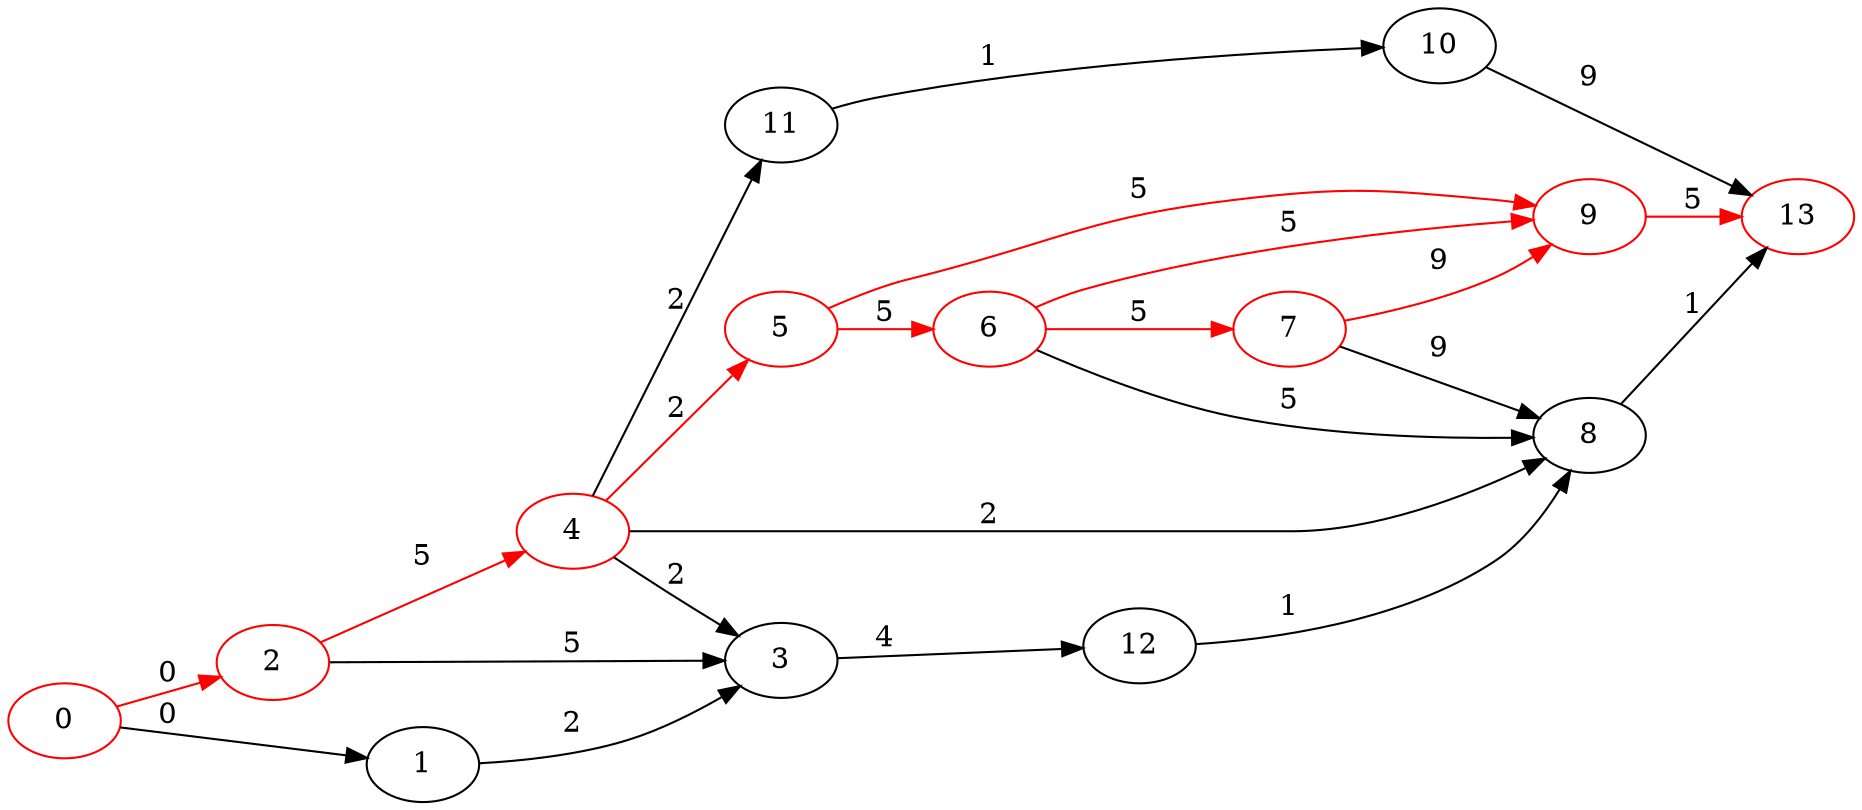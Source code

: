 digraph { rankdir=LR
    "2" [color="red"]
    "4" [color="red"]
    "5" [color="red"]
    "6" [color="red"]
    "7" [color="red"]
    "9" [color="red"]
    "0" [color="red"]
    "13" [color="red"]
    "1" -> "3" [label="2"] 
    "2" -> "3" [label="5"] 
    "2" -> "4" [label="5" color="red" ] 
    "3" -> "12" [label="4"] 
    "4" -> "3" [label="2"] 
    "4" -> "5" [label="2" color="red" ] 
    "4" -> "8" [label="2"] 
    "4" -> "11" [label="2"] 
    "5" -> "6" [label="5" color="red" ] 
    "5" -> "9" [label="5" color="red" ] 
    "6" -> "7" [label="5" color="red" ] 
    "6" -> "8" [label="5"] 
    "6" -> "9" [label="5" color="red" ] 
    "7" -> "8" [label="9"] 
    "7" -> "9" [label="9" color="red" ] 
    "8" -> "13" [label="1"] 
    "9" -> "13" [label="5" color="red" ] 
    "10" -> "13" [label="9"] 
    "11" -> "10" [label="1"] 
    "12" -> "8" [label="1"] 
    "0" -> "1" [label="0"] 
    "0" -> "2" [label="0" color="red" ] 
}
